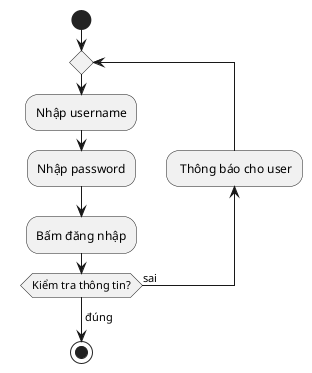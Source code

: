@startuml DangNhap
start
repeat
:Nhập username;
:Nhập password;
:Bấm đăng nhập;
backward: Thông báo cho user;
repeat while (Kiểm tra thông tin?) is (sai)
->đúng;
stop
@enduml